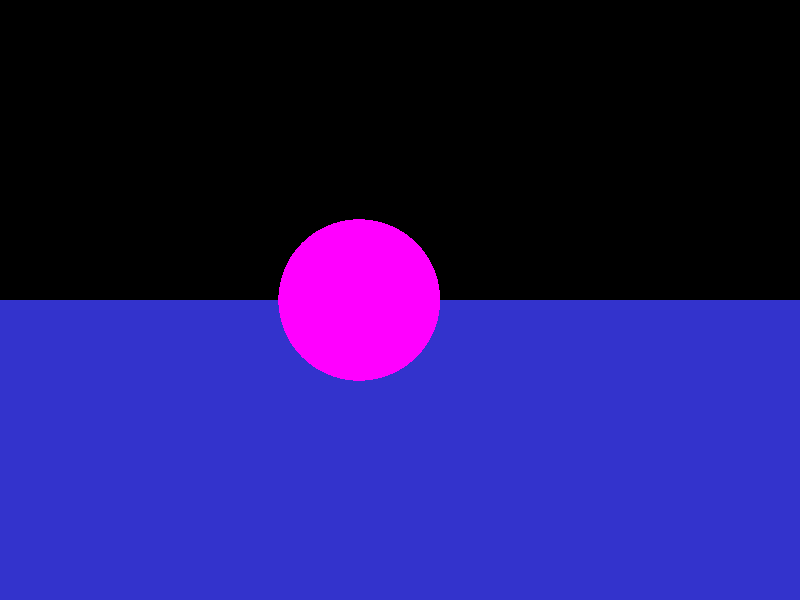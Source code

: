 // cs174, assignment 1 sample file (RIGHT HANDED)
camera {
    location  <0, 0, 14>
        up        <0,  1,  0>
        right     <1.33333, 0,  0>
        look_at   <0, 0, 0>
}


light_source {<-100, 100, 100> color rgb <1.5, 1.5, 1.5>}
sphere { <1, 0, -1>, 2
    pigment { color rgb <1.0, 0.0, 1.0>}
    finish {ambient 0.2 diffuse 0.4}
    translate <0, 0, 0>
}

plane {<0, 1, 0>, -4
    pigment {color rgb <0.2, 0.2, 0.8>}
    finish {ambient 0.4 diffuse 0.8 reflection 0.8}
}

